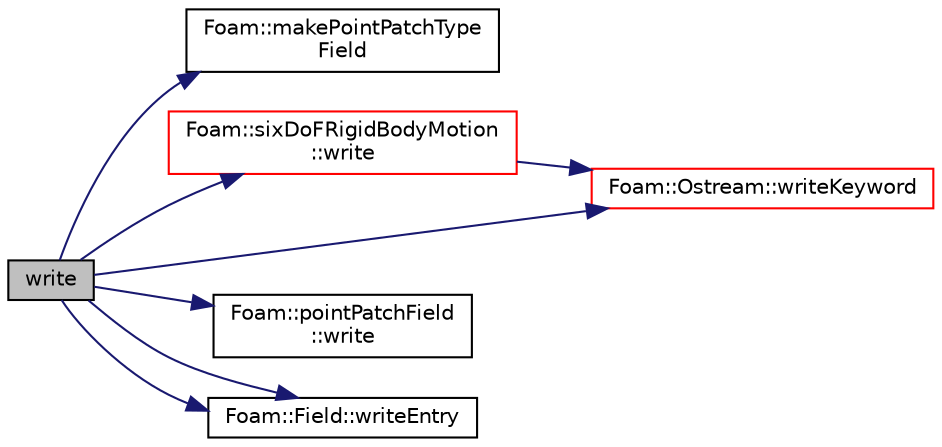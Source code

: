 digraph "write"
{
  bgcolor="transparent";
  edge [fontname="Helvetica",fontsize="10",labelfontname="Helvetica",labelfontsize="10"];
  node [fontname="Helvetica",fontsize="10",shape=record];
  rankdir="LR";
  Node1036 [label="write",height=0.2,width=0.4,color="black", fillcolor="grey75", style="filled", fontcolor="black"];
  Node1036 -> Node1037 [color="midnightblue",fontsize="10",style="solid",fontname="Helvetica"];
  Node1037 [label="Foam::makePointPatchType\lField",height=0.2,width=0.4,color="black",URL="$a21851.html#a0f203d1b2afeb748ca75896bf3597dbe"];
  Node1036 -> Node1038 [color="midnightblue",fontsize="10",style="solid",fontname="Helvetica"];
  Node1038 [label="Foam::sixDoFRigidBodyMotion\l::write",height=0.2,width=0.4,color="red",URL="$a30805.html#a293fdfec8bdfbd5c3913ab4c9f3454ff",tooltip="Write. "];
  Node1038 -> Node1085 [color="midnightblue",fontsize="10",style="solid",fontname="Helvetica"];
  Node1085 [label="Foam::Ostream::writeKeyword",height=0.2,width=0.4,color="red",URL="$a27345.html#a3c58b2bb9174ea3c4a5fa58095d1290e",tooltip="Write the keyword followed by an appropriate indentation. "];
  Node1036 -> Node1097 [color="midnightblue",fontsize="10",style="solid",fontname="Helvetica"];
  Node1097 [label="Foam::pointPatchField\l::write",height=0.2,width=0.4,color="black",URL="$a23773.html#a293fdfec8bdfbd5c3913ab4c9f3454ff",tooltip="Write. "];
  Node1036 -> Node1098 [color="midnightblue",fontsize="10",style="solid",fontname="Helvetica"];
  Node1098 [label="Foam::Field::writeEntry",height=0.2,width=0.4,color="black",URL="$a27573.html#a7c03447f7f0471351fe57a41b62c8686",tooltip="Write the field as a dictionary entry. "];
  Node1036 -> Node1098 [color="midnightblue",fontsize="10",style="solid",fontname="Helvetica"];
  Node1036 -> Node1085 [color="midnightblue",fontsize="10",style="solid",fontname="Helvetica"];
}
